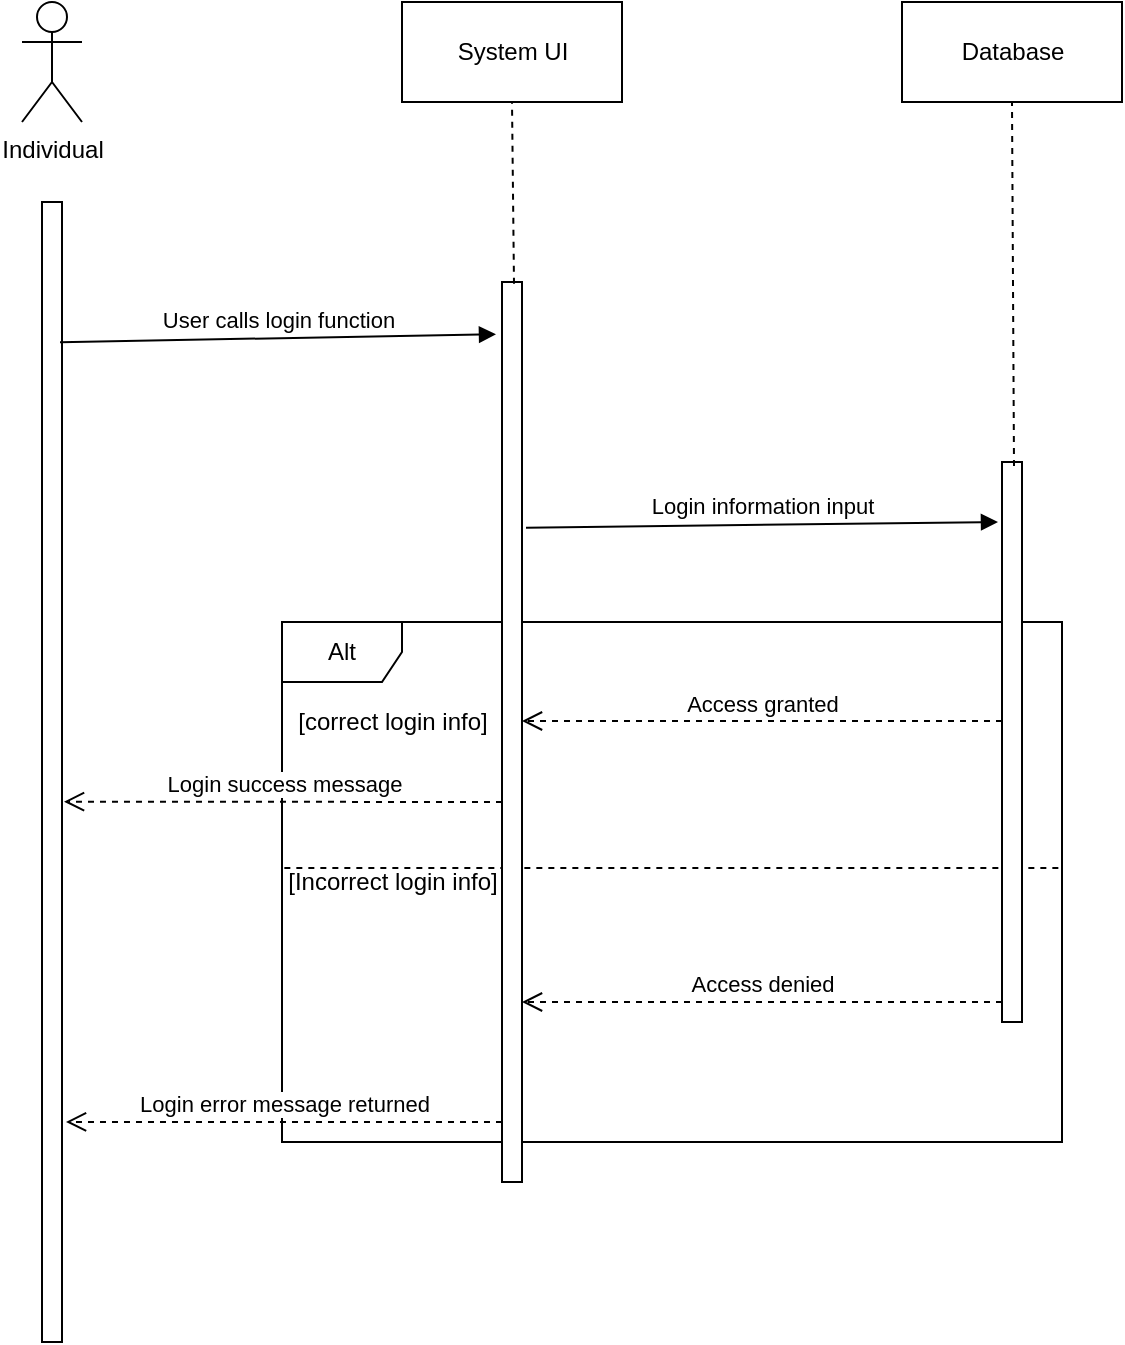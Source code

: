 <mxfile version="13.3.4" type="github" pages="4">
  <diagram id="OQty-NXnqmSr2ycwMKxP" name="login">
    <mxGraphModel dx="1422" dy="794" grid="1" gridSize="10" guides="1" tooltips="1" connect="1" arrows="1" fold="1" page="1" pageScale="1" pageWidth="1100" pageHeight="1700" math="0" shadow="0">
      <root>
        <mxCell id="0" />
        <mxCell id="1" parent="0" />
        <mxCell id="oeJr3rAG3G40-g2g1GoQ-14" value="Alt" style="shape=umlFrame;whiteSpace=wrap;html=1;" parent="1" vertex="1">
          <mxGeometry x="290" y="490" width="390" height="260" as="geometry" />
        </mxCell>
        <mxCell id="oeJr3rAG3G40-g2g1GoQ-15" value="" style="endArrow=none;dashed=1;html=1;exitX=0.003;exitY=0.473;exitDx=0;exitDy=0;exitPerimeter=0;entryX=1.003;entryY=0.473;entryDx=0;entryDy=0;entryPerimeter=0;" parent="1" source="oeJr3rAG3G40-g2g1GoQ-14" target="oeJr3rAG3G40-g2g1GoQ-14" edge="1">
          <mxGeometry width="50" height="50" relative="1" as="geometry">
            <mxPoint x="520" y="430" as="sourcePoint" />
            <mxPoint x="570" y="380" as="targetPoint" />
          </mxGeometry>
        </mxCell>
        <mxCell id="oeJr3rAG3G40-g2g1GoQ-1" value="Individual" style="shape=umlActor;verticalLabelPosition=bottom;labelBackgroundColor=#ffffff;verticalAlign=top;html=1;" parent="1" vertex="1">
          <mxGeometry x="160" y="180" width="30" height="60" as="geometry" />
        </mxCell>
        <mxCell id="oeJr3rAG3G40-g2g1GoQ-5" value="" style="html=1;points=[];perimeter=orthogonalPerimeter;" parent="1" vertex="1">
          <mxGeometry x="170" y="280" width="10" height="570" as="geometry" />
        </mxCell>
        <mxCell id="oeJr3rAG3G40-g2g1GoQ-8" value="User calls login function" style="html=1;verticalAlign=bottom;endArrow=block;entryX=-0.3;entryY=0.058;entryDx=0;entryDy=0;entryPerimeter=0;exitX=0.9;exitY=0.123;exitDx=0;exitDy=0;exitPerimeter=0;" parent="1" source="oeJr3rAG3G40-g2g1GoQ-5" target="oeJr3rAG3G40-g2g1GoQ-10" edge="1">
          <mxGeometry width="80" relative="1" as="geometry">
            <mxPoint x="180" y="340" as="sourcePoint" />
            <mxPoint x="360" y="340" as="targetPoint" />
          </mxGeometry>
        </mxCell>
        <mxCell id="oeJr3rAG3G40-g2g1GoQ-9" value="System UI" style="html=1;" parent="1" vertex="1">
          <mxGeometry x="350" y="180" width="110" height="50" as="geometry" />
        </mxCell>
        <mxCell id="oeJr3rAG3G40-g2g1GoQ-10" value="" style="html=1;points=[];perimeter=orthogonalPerimeter;" parent="1" vertex="1">
          <mxGeometry x="400" y="320" width="10" height="450" as="geometry" />
        </mxCell>
        <mxCell id="oeJr3rAG3G40-g2g1GoQ-11" value="Database" style="html=1;" parent="1" vertex="1">
          <mxGeometry x="600" y="180" width="110" height="50" as="geometry" />
        </mxCell>
        <mxCell id="oeJr3rAG3G40-g2g1GoQ-12" value="Login information input" style="html=1;verticalAlign=bottom;endArrow=block;exitX=1.2;exitY=0.273;exitDx=0;exitDy=0;exitPerimeter=0;" parent="1" source="oeJr3rAG3G40-g2g1GoQ-10" edge="1">
          <mxGeometry width="80" relative="1" as="geometry">
            <mxPoint x="510" y="410" as="sourcePoint" />
            <mxPoint x="648" y="440" as="targetPoint" />
          </mxGeometry>
        </mxCell>
        <mxCell id="oeJr3rAG3G40-g2g1GoQ-13" value="" style="html=1;points=[];perimeter=orthogonalPerimeter;" parent="1" vertex="1">
          <mxGeometry x="650" y="410" width="10" height="280" as="geometry" />
        </mxCell>
        <mxCell id="oeJr3rAG3G40-g2g1GoQ-17" value="[correct login info]" style="text;html=1;align=center;verticalAlign=middle;resizable=0;points=[];autosize=1;" parent="1" vertex="1">
          <mxGeometry x="290" y="530" width="110" height="20" as="geometry" />
        </mxCell>
        <mxCell id="oeJr3rAG3G40-g2g1GoQ-18" value="[Incorrect login info]" style="text;html=1;align=center;verticalAlign=middle;resizable=0;points=[];autosize=1;" parent="1" vertex="1">
          <mxGeometry x="285" y="610" width="120" height="20" as="geometry" />
        </mxCell>
        <mxCell id="oeJr3rAG3G40-g2g1GoQ-19" value="Access granted" style="html=1;verticalAlign=bottom;endArrow=open;dashed=1;endSize=8;" parent="1" target="oeJr3rAG3G40-g2g1GoQ-10" edge="1">
          <mxGeometry relative="1" as="geometry">
            <mxPoint x="650" y="539.5" as="sourcePoint" />
            <mxPoint x="570" y="539.5" as="targetPoint" />
          </mxGeometry>
        </mxCell>
        <mxCell id="oeJr3rAG3G40-g2g1GoQ-20" value="Access denied" style="html=1;verticalAlign=bottom;endArrow=open;dashed=1;endSize=8;entryX=1;entryY=0.8;entryDx=0;entryDy=0;entryPerimeter=0;" parent="1" target="oeJr3rAG3G40-g2g1GoQ-10" edge="1">
          <mxGeometry relative="1" as="geometry">
            <mxPoint x="650" y="680" as="sourcePoint" />
            <mxPoint x="570" y="680" as="targetPoint" />
          </mxGeometry>
        </mxCell>
        <mxCell id="oeJr3rAG3G40-g2g1GoQ-21" value="Login error message returned" style="html=1;verticalAlign=bottom;endArrow=open;dashed=1;endSize=8;entryX=1.2;entryY=0.807;entryDx=0;entryDy=0;entryPerimeter=0;" parent="1" target="oeJr3rAG3G40-g2g1GoQ-5" edge="1">
          <mxGeometry relative="1" as="geometry">
            <mxPoint x="400" y="740" as="sourcePoint" />
            <mxPoint x="320" y="740" as="targetPoint" />
          </mxGeometry>
        </mxCell>
        <mxCell id="oeJr3rAG3G40-g2g1GoQ-22" value="Login success message" style="html=1;verticalAlign=bottom;endArrow=open;dashed=1;endSize=8;entryX=1.1;entryY=0.526;entryDx=0;entryDy=0;entryPerimeter=0;" parent="1" target="oeJr3rAG3G40-g2g1GoQ-5" edge="1">
          <mxGeometry relative="1" as="geometry">
            <mxPoint x="400" y="580" as="sourcePoint" />
            <mxPoint x="320" y="580" as="targetPoint" />
          </mxGeometry>
        </mxCell>
        <mxCell id="oeJr3rAG3G40-g2g1GoQ-23" value="" style="endArrow=none;dashed=1;html=1;exitX=0.6;exitY=0.007;exitDx=0;exitDy=0;exitPerimeter=0;entryX=0.5;entryY=1;entryDx=0;entryDy=0;" parent="1" source="oeJr3rAG3G40-g2g1GoQ-13" target="oeJr3rAG3G40-g2g1GoQ-11" edge="1">
          <mxGeometry width="50" height="50" relative="1" as="geometry">
            <mxPoint x="620" y="280" as="sourcePoint" />
            <mxPoint x="670" y="230" as="targetPoint" />
          </mxGeometry>
        </mxCell>
        <mxCell id="oeJr3rAG3G40-g2g1GoQ-24" value="" style="endArrow=none;dashed=1;html=1;exitX=0.6;exitY=0.002;exitDx=0;exitDy=0;exitPerimeter=0;" parent="1" source="oeJr3rAG3G40-g2g1GoQ-10" edge="1">
          <mxGeometry width="50" height="50" relative="1" as="geometry">
            <mxPoint x="355" y="280" as="sourcePoint" />
            <mxPoint x="405" y="230" as="targetPoint" />
          </mxGeometry>
        </mxCell>
      </root>
    </mxGraphModel>
  </diagram>
  <diagram id="cHFTdVUpRUrUcHn7fcq4" name="logout">
    <mxGraphModel dx="1422" dy="794" grid="1" gridSize="10" guides="1" tooltips="1" connect="1" arrows="1" fold="1" page="1" pageScale="1" pageWidth="1100" pageHeight="1700" math="0" shadow="0">
      <root>
        <mxCell id="EXt97QWvrdN8Ot6uOYSs-0" />
        <mxCell id="EXt97QWvrdN8Ot6uOYSs-1" parent="EXt97QWvrdN8Ot6uOYSs-0" />
        <mxCell id="Gvi1eQuUiNswGMvfQ2-H-2" value="Individual" style="shape=umlActor;verticalLabelPosition=bottom;labelBackgroundColor=#ffffff;verticalAlign=top;html=1;" vertex="1" parent="EXt97QWvrdN8Ot6uOYSs-1">
          <mxGeometry x="160" y="180" width="30" height="60" as="geometry" />
        </mxCell>
        <mxCell id="Gvi1eQuUiNswGMvfQ2-H-3" value="" style="html=1;points=[];perimeter=orthogonalPerimeter;" vertex="1" parent="EXt97QWvrdN8Ot6uOYSs-1">
          <mxGeometry x="170" y="280" width="10" height="350" as="geometry" />
        </mxCell>
        <mxCell id="Gvi1eQuUiNswGMvfQ2-H-4" value="User calls logout function" style="html=1;verticalAlign=bottom;endArrow=block;exitX=1.1;exitY=0.194;exitDx=0;exitDy=0;exitPerimeter=0;" edge="1" parent="EXt97QWvrdN8Ot6uOYSs-1" source="Gvi1eQuUiNswGMvfQ2-H-3">
          <mxGeometry width="80" relative="1" as="geometry">
            <mxPoint x="180" y="340" as="sourcePoint" />
            <mxPoint x="397" y="350" as="targetPoint" />
          </mxGeometry>
        </mxCell>
        <mxCell id="Gvi1eQuUiNswGMvfQ2-H-5" value="System UI" style="html=1;" vertex="1" parent="EXt97QWvrdN8Ot6uOYSs-1">
          <mxGeometry x="350" y="180" width="110" height="50" as="geometry" />
        </mxCell>
        <mxCell id="Gvi1eQuUiNswGMvfQ2-H-6" value="" style="html=1;points=[];perimeter=orthogonalPerimeter;" vertex="1" parent="EXt97QWvrdN8Ot6uOYSs-1">
          <mxGeometry x="400" y="320" width="10" height="200" as="geometry" />
        </mxCell>
        <mxCell id="Gvi1eQuUiNswGMvfQ2-H-17" value="" style="endArrow=none;dashed=1;html=1;exitX=0.6;exitY=0.002;exitDx=0;exitDy=0;exitPerimeter=0;" edge="1" parent="EXt97QWvrdN8Ot6uOYSs-1" source="Gvi1eQuUiNswGMvfQ2-H-6">
          <mxGeometry width="50" height="50" relative="1" as="geometry">
            <mxPoint x="355" y="280" as="sourcePoint" />
            <mxPoint x="405" y="230" as="targetPoint" />
          </mxGeometry>
        </mxCell>
        <mxCell id="vO2D31FNPuPpw0dvwhhP-0" value="Logout success message" style="html=1;verticalAlign=bottom;endArrow=open;dashed=1;endSize=8;" edge="1" parent="EXt97QWvrdN8Ot6uOYSs-1" target="Gvi1eQuUiNswGMvfQ2-H-3">
          <mxGeometry relative="1" as="geometry">
            <mxPoint x="400" y="454.5" as="sourcePoint" />
            <mxPoint x="320" y="454.5" as="targetPoint" />
          </mxGeometry>
        </mxCell>
      </root>
    </mxGraphModel>
  </diagram>
  <diagram id="pSA1L2hCZXIdxefkhWyn" name="search_courses_parameter">
    <mxGraphModel dx="1422" dy="794" grid="1" gridSize="10" guides="1" tooltips="1" connect="1" arrows="1" fold="1" page="1" pageScale="1" pageWidth="1100" pageHeight="1700" math="0" shadow="0">
      <root>
        <mxCell id="tJyVz9wa3FLh-ElpT3_--0" />
        <mxCell id="tJyVz9wa3FLh-ElpT3_--1" parent="tJyVz9wa3FLh-ElpT3_--0" />
        <mxCell id="Xif15S6U6opqR_IZoIkc-12" value="alt" style="shape=umlFrame;whiteSpace=wrap;html=1;" vertex="1" parent="tJyVz9wa3FLh-ElpT3_--1">
          <mxGeometry x="130" y="420" width="647.87" height="350" as="geometry" />
        </mxCell>
        <mxCell id="tJyVz9wa3FLh-ElpT3_--2" value="Individual" style="shape=umlActor;verticalLabelPosition=bottom;labelBackgroundColor=#ffffff;verticalAlign=top;html=1;" vertex="1" parent="tJyVz9wa3FLh-ElpT3_--1">
          <mxGeometry x="190" y="190" width="30" height="60" as="geometry" />
        </mxCell>
        <mxCell id="tJyVz9wa3FLh-ElpT3_--4" value="" style="html=1;points=[];perimeter=orthogonalPerimeter;" vertex="1" parent="tJyVz9wa3FLh-ElpT3_--1">
          <mxGeometry x="200" y="280" width="10" height="580" as="geometry" />
        </mxCell>
        <mxCell id="tJyVz9wa3FLh-ElpT3_--5" value="System UI" style="html=1;" vertex="1" parent="tJyVz9wa3FLh-ElpT3_--1">
          <mxGeometry x="340" y="195" width="110" height="50" as="geometry" />
        </mxCell>
        <mxCell id="Xif15S6U6opqR_IZoIkc-0" value="User chooses course search &lt;br&gt;and search parameter" style="html=1;verticalAlign=bottom;endArrow=block;" edge="1" parent="tJyVz9wa3FLh-ElpT3_--1">
          <mxGeometry width="80" relative="1" as="geometry">
            <mxPoint x="210" y="330" as="sourcePoint" />
            <mxPoint x="386" y="330" as="targetPoint" />
          </mxGeometry>
        </mxCell>
        <mxCell id="Xif15S6U6opqR_IZoIkc-1" value="" style="html=1;points=[];perimeter=orthogonalPerimeter;" vertex="1" parent="tJyVz9wa3FLh-ElpT3_--1">
          <mxGeometry x="390" y="300" width="10" height="500" as="geometry" />
        </mxCell>
        <mxCell id="Xif15S6U6opqR_IZoIkc-3" value="Database" style="html=1;" vertex="1" parent="tJyVz9wa3FLh-ElpT3_--1">
          <mxGeometry x="530" y="195" width="110" height="50" as="geometry" />
        </mxCell>
        <mxCell id="Xif15S6U6opqR_IZoIkc-4" value="find parameter in course database" style="html=1;verticalAlign=bottom;endArrow=block;" edge="1" parent="tJyVz9wa3FLh-ElpT3_--1">
          <mxGeometry width="80" relative="1" as="geometry">
            <mxPoint x="400" y="390" as="sourcePoint" />
            <mxPoint x="579" y="390" as="targetPoint" />
          </mxGeometry>
        </mxCell>
        <mxCell id="Xif15S6U6opqR_IZoIkc-5" value="" style="endArrow=none;dashed=1;html=1;entryX=1;entryY=0.523;entryDx=0;entryDy=0;entryPerimeter=0;exitX=-0.007;exitY=0.517;exitDx=0;exitDy=0;exitPerimeter=0;" edge="1" parent="tJyVz9wa3FLh-ElpT3_--1" source="Xif15S6U6opqR_IZoIkc-12" target="Xif15S6U6opqR_IZoIkc-12">
          <mxGeometry width="50" height="50" relative="1" as="geometry">
            <mxPoint x="342" y="530.03" as="sourcePoint" />
            <mxPoint x="757.87" y="530" as="targetPoint" />
          </mxGeometry>
        </mxCell>
        <mxCell id="Xif15S6U6opqR_IZoIkc-7" value="" style="html=1;points=[];perimeter=orthogonalPerimeter;" vertex="1" parent="tJyVz9wa3FLh-ElpT3_--1">
          <mxGeometry x="580" y="320" width="10" height="360" as="geometry" />
        </mxCell>
        <mxCell id="Xif15S6U6opqR_IZoIkc-13" value="Return matching information" style="html=1;verticalAlign=bottom;endArrow=open;dashed=1;endSize=8;" edge="1" parent="tJyVz9wa3FLh-ElpT3_--1" target="Xif15S6U6opqR_IZoIkc-1">
          <mxGeometry relative="1" as="geometry">
            <mxPoint x="580" y="500" as="sourcePoint" />
            <mxPoint x="500" y="500" as="targetPoint" />
          </mxGeometry>
        </mxCell>
        <mxCell id="Xif15S6U6opqR_IZoIkc-14" value="[information valid/found]" style="text;html=1;align=center;verticalAlign=middle;resizable=0;points=[];autosize=1;" vertex="1" parent="tJyVz9wa3FLh-ElpT3_--1">
          <mxGeometry x="210" y="420" width="140" height="20" as="geometry" />
        </mxCell>
        <mxCell id="Xif15S6U6opqR_IZoIkc-16" value="Print information to screen" style="html=1;verticalAlign=bottom;endArrow=open;dashed=1;endSize=8;entryX=0.9;entryY=0.466;entryDx=0;entryDy=0;entryPerimeter=0;" edge="1" parent="tJyVz9wa3FLh-ElpT3_--1" target="tJyVz9wa3FLh-ElpT3_--4">
          <mxGeometry relative="1" as="geometry">
            <mxPoint x="390" y="549.5" as="sourcePoint" />
            <mxPoint x="310" y="549.5" as="targetPoint" />
          </mxGeometry>
        </mxCell>
        <mxCell id="Xif15S6U6opqR_IZoIkc-17" value="Return error message" style="html=1;verticalAlign=bottom;endArrow=open;dashed=1;endSize=8;entryX=1.2;entryY=0.738;entryDx=0;entryDy=0;entryPerimeter=0;" edge="1" parent="tJyVz9wa3FLh-ElpT3_--1" target="Xif15S6U6opqR_IZoIkc-1">
          <mxGeometry relative="1" as="geometry">
            <mxPoint x="580" y="670" as="sourcePoint" />
            <mxPoint x="500" y="670" as="targetPoint" />
          </mxGeometry>
        </mxCell>
        <mxCell id="Xif15S6U6opqR_IZoIkc-15" value="[Information not valid&lt;br&gt;or not found]" style="text;html=1;align=center;verticalAlign=middle;resizable=0;points=[];autosize=1;" vertex="1" parent="tJyVz9wa3FLh-ElpT3_--1">
          <mxGeometry x="210" y="610" width="130" height="30" as="geometry" />
        </mxCell>
        <mxCell id="Xif15S6U6opqR_IZoIkc-19" value="Print error message" style="html=1;verticalAlign=bottom;endArrow=open;dashed=1;endSize=8;" edge="1" parent="tJyVz9wa3FLh-ElpT3_--1" target="tJyVz9wa3FLh-ElpT3_--4">
          <mxGeometry relative="1" as="geometry">
            <mxPoint x="390" y="720" as="sourcePoint" />
            <mxPoint x="310" y="720" as="targetPoint" />
          </mxGeometry>
        </mxCell>
      </root>
    </mxGraphModel>
  </diagram>
  <diagram id="WGpe8k05fdaSOMwnMI_9" name="Page-4">
    <mxGraphModel dx="1422" dy="794" grid="1" gridSize="10" guides="1" tooltips="1" connect="1" arrows="1" fold="1" page="1" pageScale="1" pageWidth="1100" pageHeight="1700" math="0" shadow="0">
      <root>
        <mxCell id="a_JXKeq3EB7c8Mwqcqca-0" />
        <mxCell id="a_JXKeq3EB7c8Mwqcqca-1" parent="a_JXKeq3EB7c8Mwqcqca-0" />
        <mxCell id="EoG4r-bD3eP62TJ5E-R6-0" value="alt" style="shape=umlFrame;whiteSpace=wrap;html=1;" vertex="1" parent="a_JXKeq3EB7c8Mwqcqca-1">
          <mxGeometry x="130" y="420" width="647.87" height="350" as="geometry" />
        </mxCell>
        <mxCell id="EoG4r-bD3eP62TJ5E-R6-1" value="Individual" style="shape=umlActor;verticalLabelPosition=bottom;labelBackgroundColor=#ffffff;verticalAlign=top;html=1;" vertex="1" parent="a_JXKeq3EB7c8Mwqcqca-1">
          <mxGeometry x="190" y="190" width="30" height="60" as="geometry" />
        </mxCell>
        <mxCell id="EoG4r-bD3eP62TJ5E-R6-2" value="" style="html=1;points=[];perimeter=orthogonalPerimeter;" vertex="1" parent="a_JXKeq3EB7c8Mwqcqca-1">
          <mxGeometry x="200" y="280" width="10" height="580" as="geometry" />
        </mxCell>
        <mxCell id="EoG4r-bD3eP62TJ5E-R6-3" value="System UI" style="html=1;" vertex="1" parent="a_JXKeq3EB7c8Mwqcqca-1">
          <mxGeometry x="340" y="195" width="110" height="50" as="geometry" />
        </mxCell>
        <mxCell id="EoG4r-bD3eP62TJ5E-R6-4" value="User chooses search all courses" style="html=1;verticalAlign=bottom;endArrow=block;" edge="1" parent="a_JXKeq3EB7c8Mwqcqca-1">
          <mxGeometry width="80" relative="1" as="geometry">
            <mxPoint x="210" y="330" as="sourcePoint" />
            <mxPoint x="386" y="330" as="targetPoint" />
          </mxGeometry>
        </mxCell>
        <mxCell id="EoG4r-bD3eP62TJ5E-R6-5" value="" style="html=1;points=[];perimeter=orthogonalPerimeter;" vertex="1" parent="a_JXKeq3EB7c8Mwqcqca-1">
          <mxGeometry x="390" y="300" width="10" height="500" as="geometry" />
        </mxCell>
        <mxCell id="EoG4r-bD3eP62TJ5E-R6-6" value="Database" style="html=1;" vertex="1" parent="a_JXKeq3EB7c8Mwqcqca-1">
          <mxGeometry x="530" y="195" width="110" height="50" as="geometry" />
        </mxCell>
        <mxCell id="EoG4r-bD3eP62TJ5E-R6-7" value="Fetch all course information" style="html=1;verticalAlign=bottom;endArrow=block;" edge="1" parent="a_JXKeq3EB7c8Mwqcqca-1">
          <mxGeometry width="80" relative="1" as="geometry">
            <mxPoint x="400" y="390" as="sourcePoint" />
            <mxPoint x="579" y="390" as="targetPoint" />
          </mxGeometry>
        </mxCell>
        <mxCell id="EoG4r-bD3eP62TJ5E-R6-8" value="" style="endArrow=none;dashed=1;html=1;entryX=1;entryY=0.523;entryDx=0;entryDy=0;entryPerimeter=0;exitX=-0.007;exitY=0.517;exitDx=0;exitDy=0;exitPerimeter=0;" edge="1" parent="a_JXKeq3EB7c8Mwqcqca-1" source="EoG4r-bD3eP62TJ5E-R6-0" target="EoG4r-bD3eP62TJ5E-R6-0">
          <mxGeometry width="50" height="50" relative="1" as="geometry">
            <mxPoint x="342" y="530.03" as="sourcePoint" />
            <mxPoint x="757.87" y="530" as="targetPoint" />
          </mxGeometry>
        </mxCell>
        <mxCell id="EoG4r-bD3eP62TJ5E-R6-9" value="" style="html=1;points=[];perimeter=orthogonalPerimeter;" vertex="1" parent="a_JXKeq3EB7c8Mwqcqca-1">
          <mxGeometry x="580" y="320" width="10" height="360" as="geometry" />
        </mxCell>
        <mxCell id="EoG4r-bD3eP62TJ5E-R6-10" value="Return all courses with all valid info" style="html=1;verticalAlign=bottom;endArrow=open;dashed=1;endSize=8;" edge="1" parent="a_JXKeq3EB7c8Mwqcqca-1" target="EoG4r-bD3eP62TJ5E-R6-5">
          <mxGeometry relative="1" as="geometry">
            <mxPoint x="580" y="500" as="sourcePoint" />
            <mxPoint x="500" y="500" as="targetPoint" />
          </mxGeometry>
        </mxCell>
        <mxCell id="EoG4r-bD3eP62TJ5E-R6-11" value="[information valid/found]" style="text;html=1;align=center;verticalAlign=middle;resizable=0;points=[];autosize=1;" vertex="1" parent="a_JXKeq3EB7c8Mwqcqca-1">
          <mxGeometry x="210" y="420" width="140" height="20" as="geometry" />
        </mxCell>
        <mxCell id="EoG4r-bD3eP62TJ5E-R6-12" value="Print information to screen" style="html=1;verticalAlign=bottom;endArrow=open;dashed=1;endSize=8;entryX=0.9;entryY=0.466;entryDx=0;entryDy=0;entryPerimeter=0;" edge="1" parent="a_JXKeq3EB7c8Mwqcqca-1" target="EoG4r-bD3eP62TJ5E-R6-2">
          <mxGeometry relative="1" as="geometry">
            <mxPoint x="390" y="549.5" as="sourcePoint" />
            <mxPoint x="310" y="549.5" as="targetPoint" />
          </mxGeometry>
        </mxCell>
        <mxCell id="EoG4r-bD3eP62TJ5E-R6-13" value="Return error message" style="html=1;verticalAlign=bottom;endArrow=open;dashed=1;endSize=8;entryX=1.2;entryY=0.738;entryDx=0;entryDy=0;entryPerimeter=0;" edge="1" parent="a_JXKeq3EB7c8Mwqcqca-1" target="EoG4r-bD3eP62TJ5E-R6-5">
          <mxGeometry relative="1" as="geometry">
            <mxPoint x="580" y="670" as="sourcePoint" />
            <mxPoint x="500" y="670" as="targetPoint" />
          </mxGeometry>
        </mxCell>
        <mxCell id="EoG4r-bD3eP62TJ5E-R6-14" value="[Information not valid&lt;br&gt;or not found]" style="text;html=1;align=center;verticalAlign=middle;resizable=0;points=[];autosize=1;" vertex="1" parent="a_JXKeq3EB7c8Mwqcqca-1">
          <mxGeometry x="210" y="610" width="130" height="30" as="geometry" />
        </mxCell>
        <mxCell id="EoG4r-bD3eP62TJ5E-R6-15" value="Print error message" style="html=1;verticalAlign=bottom;endArrow=open;dashed=1;endSize=8;" edge="1" parent="a_JXKeq3EB7c8Mwqcqca-1" target="EoG4r-bD3eP62TJ5E-R6-2">
          <mxGeometry relative="1" as="geometry">
            <mxPoint x="390" y="720" as="sourcePoint" />
            <mxPoint x="310" y="720" as="targetPoint" />
          </mxGeometry>
        </mxCell>
      </root>
    </mxGraphModel>
  </diagram>
</mxfile>
